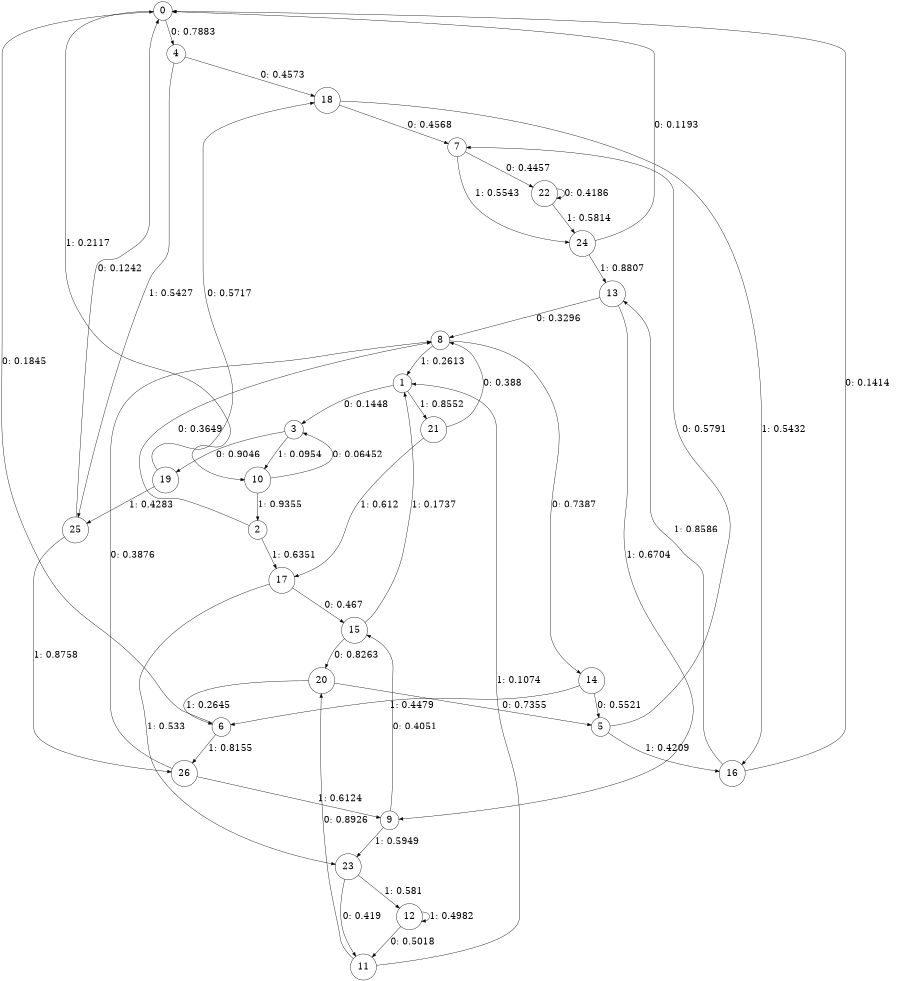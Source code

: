 digraph "ch41concat_phase3_L5" {
size = "6,8.5";
ratio = "fill";
node [shape = circle];
node [fontsize = 24];
edge [fontsize = 24];
0 -> 4 [label = "0: 0.7883   "];
0 -> 10 [label = "1: 0.2117   "];
1 -> 3 [label = "0: 0.1448   "];
1 -> 21 [label = "1: 0.8552   "];
2 -> 8 [label = "0: 0.3649   "];
2 -> 17 [label = "1: 0.6351   "];
3 -> 19 [label = "0: 0.9046   "];
3 -> 10 [label = "1: 0.0954   "];
4 -> 18 [label = "0: 0.4573   "];
4 -> 25 [label = "1: 0.5427   "];
5 -> 7 [label = "0: 0.5791   "];
5 -> 16 [label = "1: 0.4209   "];
6 -> 0 [label = "0: 0.1845   "];
6 -> 26 [label = "1: 0.8155   "];
7 -> 22 [label = "0: 0.4457   "];
7 -> 24 [label = "1: 0.5543   "];
8 -> 14 [label = "0: 0.7387   "];
8 -> 1 [label = "1: 0.2613   "];
9 -> 15 [label = "0: 0.4051   "];
9 -> 23 [label = "1: 0.5949   "];
10 -> 3 [label = "0: 0.06452  "];
10 -> 2 [label = "1: 0.9355   "];
11 -> 20 [label = "0: 0.8926   "];
11 -> 1 [label = "1: 0.1074   "];
12 -> 11 [label = "0: 0.5018   "];
12 -> 12 [label = "1: 0.4982   "];
13 -> 8 [label = "0: 0.3296   "];
13 -> 9 [label = "1: 0.6704   "];
14 -> 5 [label = "0: 0.5521   "];
14 -> 6 [label = "1: 0.4479   "];
15 -> 20 [label = "0: 0.8263   "];
15 -> 1 [label = "1: 0.1737   "];
16 -> 0 [label = "0: 0.1414   "];
16 -> 13 [label = "1: 0.8586   "];
17 -> 15 [label = "0: 0.467    "];
17 -> 23 [label = "1: 0.533    "];
18 -> 7 [label = "0: 0.4568   "];
18 -> 16 [label = "1: 0.5432   "];
19 -> 18 [label = "0: 0.5717   "];
19 -> 25 [label = "1: 0.4283   "];
20 -> 5 [label = "0: 0.7355   "];
20 -> 6 [label = "1: 0.2645   "];
21 -> 8 [label = "0: 0.388    "];
21 -> 17 [label = "1: 0.612    "];
22 -> 22 [label = "0: 0.4186   "];
22 -> 24 [label = "1: 0.5814   "];
23 -> 11 [label = "0: 0.419    "];
23 -> 12 [label = "1: 0.581    "];
24 -> 0 [label = "0: 0.1193   "];
24 -> 13 [label = "1: 0.8807   "];
25 -> 0 [label = "0: 0.1242   "];
25 -> 26 [label = "1: 0.8758   "];
26 -> 8 [label = "0: 0.3876   "];
26 -> 9 [label = "1: 0.6124   "];
}